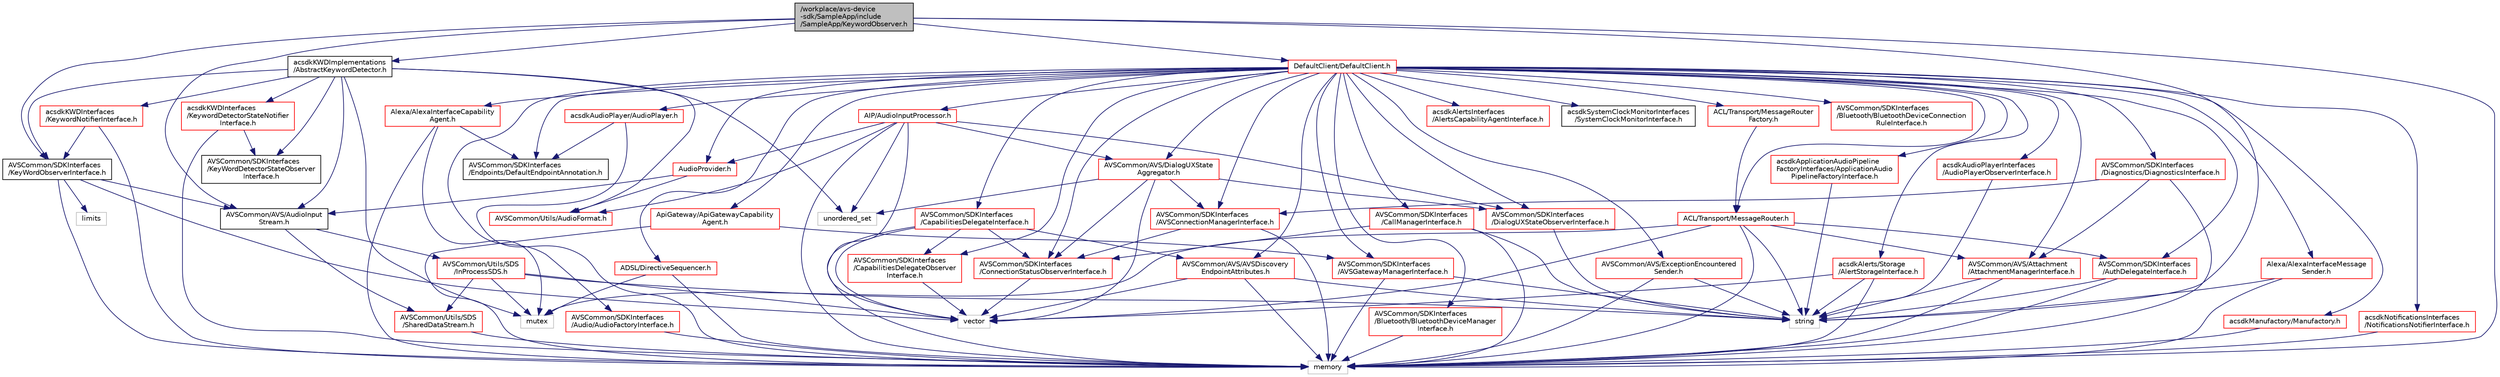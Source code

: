 digraph "/workplace/avs-device-sdk/SampleApp/include/SampleApp/KeywordObserver.h"
{
 // LATEX_PDF_SIZE
  edge [fontname="Helvetica",fontsize="10",labelfontname="Helvetica",labelfontsize="10"];
  node [fontname="Helvetica",fontsize="10",shape=record];
  Node1 [label="/workplace/avs-device\l-sdk/SampleApp/include\l/SampleApp/KeywordObserver.h",height=0.2,width=0.4,color="black", fillcolor="grey75", style="filled", fontcolor="black",tooltip=" "];
  Node1 -> Node2 [color="midnightblue",fontsize="10",style="solid",fontname="Helvetica"];
  Node2 [label="memory",height=0.2,width=0.4,color="grey75", fillcolor="white", style="filled",tooltip=" "];
  Node1 -> Node3 [color="midnightblue",fontsize="10",style="solid",fontname="Helvetica"];
  Node3 [label="string",height=0.2,width=0.4,color="grey75", fillcolor="white", style="filled",tooltip=" "];
  Node1 -> Node4 [color="midnightblue",fontsize="10",style="solid",fontname="Helvetica"];
  Node4 [label="acsdkKWDImplementations\l/AbstractKeywordDetector.h",height=0.2,width=0.4,color="black", fillcolor="white", style="filled",URL="$_abstract_keyword_detector_8h.html",tooltip=" "];
  Node4 -> Node5 [color="midnightblue",fontsize="10",style="solid",fontname="Helvetica"];
  Node5 [label="mutex",height=0.2,width=0.4,color="grey75", fillcolor="white", style="filled",tooltip=" "];
  Node4 -> Node6 [color="midnightblue",fontsize="10",style="solid",fontname="Helvetica"];
  Node6 [label="unordered_set",height=0.2,width=0.4,color="grey75", fillcolor="white", style="filled",tooltip=" "];
  Node4 -> Node7 [color="midnightblue",fontsize="10",style="solid",fontname="Helvetica"];
  Node7 [label="acsdkKWDInterfaces\l/KeywordDetectorStateNotifier\lInterface.h",height=0.2,width=0.4,color="red", fillcolor="white", style="filled",URL="$_keyword_detector_state_notifier_interface_8h.html",tooltip=" "];
  Node7 -> Node2 [color="midnightblue",fontsize="10",style="solid",fontname="Helvetica"];
  Node7 -> Node10 [color="midnightblue",fontsize="10",style="solid",fontname="Helvetica"];
  Node10 [label="AVSCommon/SDKInterfaces\l/KeyWordDetectorStateObserver\lInterface.h",height=0.2,width=0.4,color="black", fillcolor="white", style="filled",URL="$_key_word_detector_state_observer_interface_8h.html",tooltip=" "];
  Node4 -> Node11 [color="midnightblue",fontsize="10",style="solid",fontname="Helvetica"];
  Node11 [label="acsdkKWDInterfaces\l/KeywordNotifierInterface.h",height=0.2,width=0.4,color="red", fillcolor="white", style="filled",URL="$_keyword_notifier_interface_8h.html",tooltip=" "];
  Node11 -> Node2 [color="midnightblue",fontsize="10",style="solid",fontname="Helvetica"];
  Node11 -> Node12 [color="midnightblue",fontsize="10",style="solid",fontname="Helvetica"];
  Node12 [label="AVSCommon/SDKInterfaces\l/KeyWordObserverInterface.h",height=0.2,width=0.4,color="black", fillcolor="white", style="filled",URL="$_key_word_observer_interface_8h.html",tooltip=" "];
  Node12 -> Node13 [color="midnightblue",fontsize="10",style="solid",fontname="Helvetica"];
  Node13 [label="limits",height=0.2,width=0.4,color="grey75", fillcolor="white", style="filled",tooltip=" "];
  Node12 -> Node2 [color="midnightblue",fontsize="10",style="solid",fontname="Helvetica"];
  Node12 -> Node14 [color="midnightblue",fontsize="10",style="solid",fontname="Helvetica"];
  Node14 [label="vector",height=0.2,width=0.4,color="grey75", fillcolor="white", style="filled",tooltip=" "];
  Node12 -> Node15 [color="midnightblue",fontsize="10",style="solid",fontname="Helvetica"];
  Node15 [label="AVSCommon/AVS/AudioInput\lStream.h",height=0.2,width=0.4,color="black", fillcolor="white", style="filled",URL="$_audio_input_stream_8h.html",tooltip=" "];
  Node15 -> Node16 [color="midnightblue",fontsize="10",style="solid",fontname="Helvetica"];
  Node16 [label="AVSCommon/Utils/SDS\l/SharedDataStream.h",height=0.2,width=0.4,color="red", fillcolor="white", style="filled",URL="$_shared_data_stream_8h.html",tooltip=" "];
  Node16 -> Node2 [color="midnightblue",fontsize="10",style="solid",fontname="Helvetica"];
  Node15 -> Node37 [color="midnightblue",fontsize="10",style="solid",fontname="Helvetica"];
  Node37 [label="AVSCommon/Utils/SDS\l/InProcessSDS.h",height=0.2,width=0.4,color="red", fillcolor="white", style="filled",URL="$_in_process_s_d_s_8h.html",tooltip=" "];
  Node37 -> Node14 [color="midnightblue",fontsize="10",style="solid",fontname="Helvetica"];
  Node37 -> Node5 [color="midnightblue",fontsize="10",style="solid",fontname="Helvetica"];
  Node37 -> Node3 [color="midnightblue",fontsize="10",style="solid",fontname="Helvetica"];
  Node37 -> Node16 [color="midnightblue",fontsize="10",style="solid",fontname="Helvetica"];
  Node4 -> Node15 [color="midnightblue",fontsize="10",style="solid",fontname="Helvetica"];
  Node4 -> Node10 [color="midnightblue",fontsize="10",style="solid",fontname="Helvetica"];
  Node4 -> Node12 [color="midnightblue",fontsize="10",style="solid",fontname="Helvetica"];
  Node4 -> Node39 [color="midnightblue",fontsize="10",style="solid",fontname="Helvetica"];
  Node39 [label="AVSCommon/Utils/AudioFormat.h",height=0.2,width=0.4,color="red", fillcolor="white", style="filled",URL="$_audio_format_8h.html",tooltip=" "];
  Node1 -> Node15 [color="midnightblue",fontsize="10",style="solid",fontname="Helvetica"];
  Node1 -> Node12 [color="midnightblue",fontsize="10",style="solid",fontname="Helvetica"];
  Node1 -> Node40 [color="midnightblue",fontsize="10",style="solid",fontname="Helvetica"];
  Node40 [label="DefaultClient/DefaultClient.h",height=0.2,width=0.4,color="red", fillcolor="white", style="filled",URL="$_default_client_8h.html",tooltip=" "];
  Node40 -> Node41 [color="midnightblue",fontsize="10",style="solid",fontname="Helvetica"];
  Node41 [label="ACL/Transport/MessageRouter.h",height=0.2,width=0.4,color="red", fillcolor="white", style="filled",URL="$_message_router_8h.html",tooltip=" "];
  Node41 -> Node2 [color="midnightblue",fontsize="10",style="solid",fontname="Helvetica"];
  Node41 -> Node5 [color="midnightblue",fontsize="10",style="solid",fontname="Helvetica"];
  Node41 -> Node3 [color="midnightblue",fontsize="10",style="solid",fontname="Helvetica"];
  Node41 -> Node14 [color="midnightblue",fontsize="10",style="solid",fontname="Helvetica"];
  Node41 -> Node44 [color="midnightblue",fontsize="10",style="solid",fontname="Helvetica"];
  Node44 [label="AVSCommon/AVS/Attachment\l/AttachmentManagerInterface.h",height=0.2,width=0.4,color="red", fillcolor="white", style="filled",URL="$_attachment_manager_interface_8h.html",tooltip=" "];
  Node44 -> Node3 [color="midnightblue",fontsize="10",style="solid",fontname="Helvetica"];
  Node44 -> Node2 [color="midnightblue",fontsize="10",style="solid",fontname="Helvetica"];
  Node41 -> Node53 [color="midnightblue",fontsize="10",style="solid",fontname="Helvetica"];
  Node53 [label="AVSCommon/SDKInterfaces\l/AuthDelegateInterface.h",height=0.2,width=0.4,color="red", fillcolor="white", style="filled",URL="$_auth_delegate_interface_8h.html",tooltip=" "];
  Node53 -> Node2 [color="midnightblue",fontsize="10",style="solid",fontname="Helvetica"];
  Node53 -> Node3 [color="midnightblue",fontsize="10",style="solid",fontname="Helvetica"];
  Node40 -> Node88 [color="midnightblue",fontsize="10",style="solid",fontname="Helvetica"];
  Node88 [label="ACL/Transport/MessageRouter\lFactory.h",height=0.2,width=0.4,color="red", fillcolor="white", style="filled",URL="$_message_router_factory_8h.html",tooltip=" "];
  Node88 -> Node41 [color="midnightblue",fontsize="10",style="solid",fontname="Helvetica"];
  Node40 -> Node90 [color="midnightblue",fontsize="10",style="solid",fontname="Helvetica"];
  Node90 [label="acsdkManufactory/Manufactory.h",height=0.2,width=0.4,color="red", fillcolor="white", style="filled",URL="$_manufactory_8h.html",tooltip=" "];
  Node90 -> Node2 [color="midnightblue",fontsize="10",style="solid",fontname="Helvetica"];
  Node40 -> Node116 [color="midnightblue",fontsize="10",style="solid",fontname="Helvetica"];
  Node116 [label="ADSL/DirectiveSequencer.h",height=0.2,width=0.4,color="red", fillcolor="white", style="filled",URL="$_directive_sequencer_8h.html",tooltip=" "];
  Node116 -> Node2 [color="midnightblue",fontsize="10",style="solid",fontname="Helvetica"];
  Node116 -> Node5 [color="midnightblue",fontsize="10",style="solid",fontname="Helvetica"];
  Node40 -> Node142 [color="midnightblue",fontsize="10",style="solid",fontname="Helvetica"];
  Node142 [label="AIP/AudioInputProcessor.h",height=0.2,width=0.4,color="red", fillcolor="white", style="filled",URL="$_audio_input_processor_8h.html",tooltip=" "];
  Node142 -> Node2 [color="midnightblue",fontsize="10",style="solid",fontname="Helvetica"];
  Node142 -> Node6 [color="midnightblue",fontsize="10",style="solid",fontname="Helvetica"];
  Node142 -> Node14 [color="midnightblue",fontsize="10",style="solid",fontname="Helvetica"];
  Node142 -> Node165 [color="midnightblue",fontsize="10",style="solid",fontname="Helvetica"];
  Node165 [label="AVSCommon/AVS/DialogUXState\lAggregator.h",height=0.2,width=0.4,color="red", fillcolor="white", style="filled",URL="$_dialog_u_x_state_aggregator_8h.html",tooltip=" "];
  Node165 -> Node6 [color="midnightblue",fontsize="10",style="solid",fontname="Helvetica"];
  Node165 -> Node14 [color="midnightblue",fontsize="10",style="solid",fontname="Helvetica"];
  Node165 -> Node169 [color="midnightblue",fontsize="10",style="solid",fontname="Helvetica"];
  Node169 [label="AVSCommon/SDKInterfaces\l/AVSConnectionManagerInterface.h",height=0.2,width=0.4,color="red", fillcolor="white", style="filled",URL="$_a_v_s_connection_manager_interface_8h.html",tooltip=" "];
  Node169 -> Node2 [color="midnightblue",fontsize="10",style="solid",fontname="Helvetica"];
  Node169 -> Node77 [color="midnightblue",fontsize="10",style="solid",fontname="Helvetica"];
  Node77 [label="AVSCommon/SDKInterfaces\l/ConnectionStatusObserverInterface.h",height=0.2,width=0.4,color="red", fillcolor="white", style="filled",URL="$_connection_status_observer_interface_8h.html",tooltip=" "];
  Node77 -> Node14 [color="midnightblue",fontsize="10",style="solid",fontname="Helvetica"];
  Node165 -> Node77 [color="midnightblue",fontsize="10",style="solid",fontname="Helvetica"];
  Node165 -> Node172 [color="midnightblue",fontsize="10",style="solid",fontname="Helvetica"];
  Node172 [label="AVSCommon/SDKInterfaces\l/DialogUXStateObserverInterface.h",height=0.2,width=0.4,color="red", fillcolor="white", style="filled",URL="$_dialog_u_x_state_observer_interface_8h.html",tooltip=" "];
  Node172 -> Node3 [color="midnightblue",fontsize="10",style="solid",fontname="Helvetica"];
  Node142 -> Node172 [color="midnightblue",fontsize="10",style="solid",fontname="Helvetica"];
  Node142 -> Node39 [color="midnightblue",fontsize="10",style="solid",fontname="Helvetica"];
  Node142 -> Node229 [color="midnightblue",fontsize="10",style="solid",fontname="Helvetica"];
  Node229 [label="AudioProvider.h",height=0.2,width=0.4,color="red", fillcolor="white", style="filled",URL="$_audio_provider_8h.html",tooltip=" "];
  Node229 -> Node15 [color="midnightblue",fontsize="10",style="solid",fontname="Helvetica"];
  Node229 -> Node39 [color="midnightblue",fontsize="10",style="solid",fontname="Helvetica"];
  Node40 -> Node229 [color="midnightblue",fontsize="10",style="solid",fontname="Helvetica"];
  Node40 -> Node232 [color="midnightblue",fontsize="10",style="solid",fontname="Helvetica"];
  Node232 [label="acsdkAlerts/Storage\l/AlertStorageInterface.h",height=0.2,width=0.4,color="red", fillcolor="white", style="filled",URL="$_alert_storage_interface_8h.html",tooltip=" "];
  Node232 -> Node2 [color="midnightblue",fontsize="10",style="solid",fontname="Helvetica"];
  Node232 -> Node3 [color="midnightblue",fontsize="10",style="solid",fontname="Helvetica"];
  Node232 -> Node14 [color="midnightblue",fontsize="10",style="solid",fontname="Helvetica"];
  Node40 -> Node254 [color="midnightblue",fontsize="10",style="solid",fontname="Helvetica"];
  Node254 [label="acsdkAlertsInterfaces\l/AlertsCapabilityAgentInterface.h",height=0.2,width=0.4,color="red", fillcolor="white", style="filled",URL="$_alerts_capability_agent_interface_8h.html",tooltip=" "];
  Node40 -> Node237 [color="midnightblue",fontsize="10",style="solid",fontname="Helvetica"];
  Node237 [label="acsdkApplicationAudioPipeline\lFactoryInterfaces/ApplicationAudio\lPipelineFactoryInterface.h",height=0.2,width=0.4,color="red", fillcolor="white", style="filled",URL="$_application_audio_pipeline_factory_interface_8h.html",tooltip=" "];
  Node237 -> Node3 [color="midnightblue",fontsize="10",style="solid",fontname="Helvetica"];
  Node40 -> Node255 [color="midnightblue",fontsize="10",style="solid",fontname="Helvetica"];
  Node255 [label="acsdkNotificationsInterfaces\l/NotificationsNotifierInterface.h",height=0.2,width=0.4,color="red", fillcolor="white", style="filled",URL="$_notifications_notifier_interface_8h.html",tooltip=" "];
  Node255 -> Node2 [color="midnightblue",fontsize="10",style="solid",fontname="Helvetica"];
  Node40 -> Node258 [color="midnightblue",fontsize="10",style="solid",fontname="Helvetica"];
  Node258 [label="acsdkSystemClockMonitorInterfaces\l/SystemClockMonitorInterface.h",height=0.2,width=0.4,color="black", fillcolor="white", style="filled",URL="$_system_clock_monitor_interface_8h.html",tooltip=" "];
  Node40 -> Node259 [color="midnightblue",fontsize="10",style="solid",fontname="Helvetica"];
  Node259 [label="Alexa/AlexaInterfaceCapability\lAgent.h",height=0.2,width=0.4,color="red", fillcolor="white", style="filled",URL="$_alexa_interface_capability_agent_8h.html",tooltip=" "];
  Node259 -> Node2 [color="midnightblue",fontsize="10",style="solid",fontname="Helvetica"];
  Node259 -> Node5 [color="midnightblue",fontsize="10",style="solid",fontname="Helvetica"];
  Node259 -> Node286 [color="midnightblue",fontsize="10",style="solid",fontname="Helvetica"];
  Node286 [label="AVSCommon/SDKInterfaces\l/Endpoints/DefaultEndpointAnnotation.h",height=0.2,width=0.4,color="black", fillcolor="white", style="filled",URL="$_default_endpoint_annotation_8h.html",tooltip=" "];
  Node40 -> Node288 [color="midnightblue",fontsize="10",style="solid",fontname="Helvetica"];
  Node288 [label="Alexa/AlexaInterfaceMessage\lSender.h",height=0.2,width=0.4,color="red", fillcolor="white", style="filled",URL="$_alexa_interface_message_sender_8h.html",tooltip=" "];
  Node288 -> Node2 [color="midnightblue",fontsize="10",style="solid",fontname="Helvetica"];
  Node288 -> Node3 [color="midnightblue",fontsize="10",style="solid",fontname="Helvetica"];
  Node40 -> Node289 [color="midnightblue",fontsize="10",style="solid",fontname="Helvetica"];
  Node289 [label="ApiGateway/ApiGatewayCapability\lAgent.h",height=0.2,width=0.4,color="red", fillcolor="white", style="filled",URL="$_api_gateway_capability_agent_8h.html",tooltip=" "];
  Node289 -> Node2 [color="midnightblue",fontsize="10",style="solid",fontname="Helvetica"];
  Node289 -> Node290 [color="midnightblue",fontsize="10",style="solid",fontname="Helvetica"];
  Node290 [label="AVSCommon/SDKInterfaces\l/AVSGatewayManagerInterface.h",height=0.2,width=0.4,color="red", fillcolor="white", style="filled",URL="$_a_v_s_gateway_manager_interface_8h.html",tooltip=" "];
  Node290 -> Node3 [color="midnightblue",fontsize="10",style="solid",fontname="Helvetica"];
  Node290 -> Node2 [color="midnightblue",fontsize="10",style="solid",fontname="Helvetica"];
  Node40 -> Node292 [color="midnightblue",fontsize="10",style="solid",fontname="Helvetica"];
  Node292 [label="acsdkAudioPlayer/AudioPlayer.h",height=0.2,width=0.4,color="red", fillcolor="white", style="filled",URL="$_audio_player_8h.html",tooltip=" "];
  Node292 -> Node2 [color="midnightblue",fontsize="10",style="solid",fontname="Helvetica"];
  Node292 -> Node286 [color="midnightblue",fontsize="10",style="solid",fontname="Helvetica"];
  Node40 -> Node294 [color="midnightblue",fontsize="10",style="solid",fontname="Helvetica"];
  Node294 [label="acsdkAudioPlayerInterfaces\l/AudioPlayerObserverInterface.h",height=0.2,width=0.4,color="red", fillcolor="white", style="filled",URL="$_audio_player_observer_interface_8h.html",tooltip=" "];
  Node294 -> Node3 [color="midnightblue",fontsize="10",style="solid",fontname="Helvetica"];
  Node40 -> Node44 [color="midnightblue",fontsize="10",style="solid",fontname="Helvetica"];
  Node40 -> Node204 [color="midnightblue",fontsize="10",style="solid",fontname="Helvetica"];
  Node204 [label="AVSCommon/AVS/AVSDiscovery\lEndpointAttributes.h",height=0.2,width=0.4,color="red", fillcolor="white", style="filled",URL="$_a_v_s_discovery_endpoint_attributes_8h.html",tooltip=" "];
  Node204 -> Node2 [color="midnightblue",fontsize="10",style="solid",fontname="Helvetica"];
  Node204 -> Node3 [color="midnightblue",fontsize="10",style="solid",fontname="Helvetica"];
  Node204 -> Node14 [color="midnightblue",fontsize="10",style="solid",fontname="Helvetica"];
  Node40 -> Node165 [color="midnightblue",fontsize="10",style="solid",fontname="Helvetica"];
  Node40 -> Node317 [color="midnightblue",fontsize="10",style="solid",fontname="Helvetica"];
  Node317 [label="AVSCommon/AVS/ExceptionEncountered\lSender.h",height=0.2,width=0.4,color="red", fillcolor="white", style="filled",URL="$_exception_encountered_sender_8h.html",tooltip=" "];
  Node317 -> Node2 [color="midnightblue",fontsize="10",style="solid",fontname="Helvetica"];
  Node317 -> Node3 [color="midnightblue",fontsize="10",style="solid",fontname="Helvetica"];
  Node40 -> Node169 [color="midnightblue",fontsize="10",style="solid",fontname="Helvetica"];
  Node40 -> Node290 [color="midnightblue",fontsize="10",style="solid",fontname="Helvetica"];
  Node40 -> Node318 [color="midnightblue",fontsize="10",style="solid",fontname="Helvetica"];
  Node318 [label="AVSCommon/SDKInterfaces\l/Audio/AudioFactoryInterface.h",height=0.2,width=0.4,color="red", fillcolor="white", style="filled",URL="$_audio_factory_interface_8h.html",tooltip=" "];
  Node318 -> Node2 [color="midnightblue",fontsize="10",style="solid",fontname="Helvetica"];
  Node40 -> Node53 [color="midnightblue",fontsize="10",style="solid",fontname="Helvetica"];
  Node40 -> Node323 [color="midnightblue",fontsize="10",style="solid",fontname="Helvetica"];
  Node323 [label="AVSCommon/SDKInterfaces\l/Bluetooth/BluetoothDeviceConnection\lRuleInterface.h",height=0.2,width=0.4,color="red", fillcolor="white", style="filled",URL="$_bluetooth_device_connection_rule_interface_8h.html",tooltip=" "];
  Node40 -> Node329 [color="midnightblue",fontsize="10",style="solid",fontname="Helvetica"];
  Node329 [label="AVSCommon/SDKInterfaces\l/Bluetooth/BluetoothDeviceManager\lInterface.h",height=0.2,width=0.4,color="red", fillcolor="white", style="filled",URL="$_bluetooth_device_manager_interface_8h.html",tooltip=" "];
  Node329 -> Node2 [color="midnightblue",fontsize="10",style="solid",fontname="Helvetica"];
  Node40 -> Node339 [color="midnightblue",fontsize="10",style="solid",fontname="Helvetica"];
  Node339 [label="AVSCommon/SDKInterfaces\l/CallManagerInterface.h",height=0.2,width=0.4,color="red", fillcolor="white", style="filled",URL="$_call_manager_interface_8h.html",tooltip=" "];
  Node339 -> Node2 [color="midnightblue",fontsize="10",style="solid",fontname="Helvetica"];
  Node339 -> Node3 [color="midnightblue",fontsize="10",style="solid",fontname="Helvetica"];
  Node339 -> Node77 [color="midnightblue",fontsize="10",style="solid",fontname="Helvetica"];
  Node40 -> Node342 [color="midnightblue",fontsize="10",style="solid",fontname="Helvetica"];
  Node342 [label="AVSCommon/SDKInterfaces\l/CapabilitiesDelegateInterface.h",height=0.2,width=0.4,color="red", fillcolor="white", style="filled",URL="$_capabilities_delegate_interface_8h.html",tooltip=" "];
  Node342 -> Node2 [color="midnightblue",fontsize="10",style="solid",fontname="Helvetica"];
  Node342 -> Node14 [color="midnightblue",fontsize="10",style="solid",fontname="Helvetica"];
  Node342 -> Node204 [color="midnightblue",fontsize="10",style="solid",fontname="Helvetica"];
  Node342 -> Node343 [color="midnightblue",fontsize="10",style="solid",fontname="Helvetica"];
  Node343 [label="AVSCommon/SDKInterfaces\l/CapabilitiesDelegateObserver\lInterface.h",height=0.2,width=0.4,color="red", fillcolor="white", style="filled",URL="$_capabilities_delegate_observer_interface_8h.html",tooltip=" "];
  Node343 -> Node14 [color="midnightblue",fontsize="10",style="solid",fontname="Helvetica"];
  Node342 -> Node77 [color="midnightblue",fontsize="10",style="solid",fontname="Helvetica"];
  Node40 -> Node343 [color="midnightblue",fontsize="10",style="solid",fontname="Helvetica"];
  Node40 -> Node77 [color="midnightblue",fontsize="10",style="solid",fontname="Helvetica"];
  Node40 -> Node345 [color="midnightblue",fontsize="10",style="solid",fontname="Helvetica"];
  Node345 [label="AVSCommon/SDKInterfaces\l/Diagnostics/DiagnosticsInterface.h",height=0.2,width=0.4,color="red", fillcolor="white", style="filled",URL="$_diagnostics_interface_8h.html",tooltip=" "];
  Node345 -> Node2 [color="midnightblue",fontsize="10",style="solid",fontname="Helvetica"];
  Node345 -> Node44 [color="midnightblue",fontsize="10",style="solid",fontname="Helvetica"];
  Node345 -> Node169 [color="midnightblue",fontsize="10",style="solid",fontname="Helvetica"];
  Node40 -> Node172 [color="midnightblue",fontsize="10",style="solid",fontname="Helvetica"];
  Node40 -> Node286 [color="midnightblue",fontsize="10",style="solid",fontname="Helvetica"];
}

